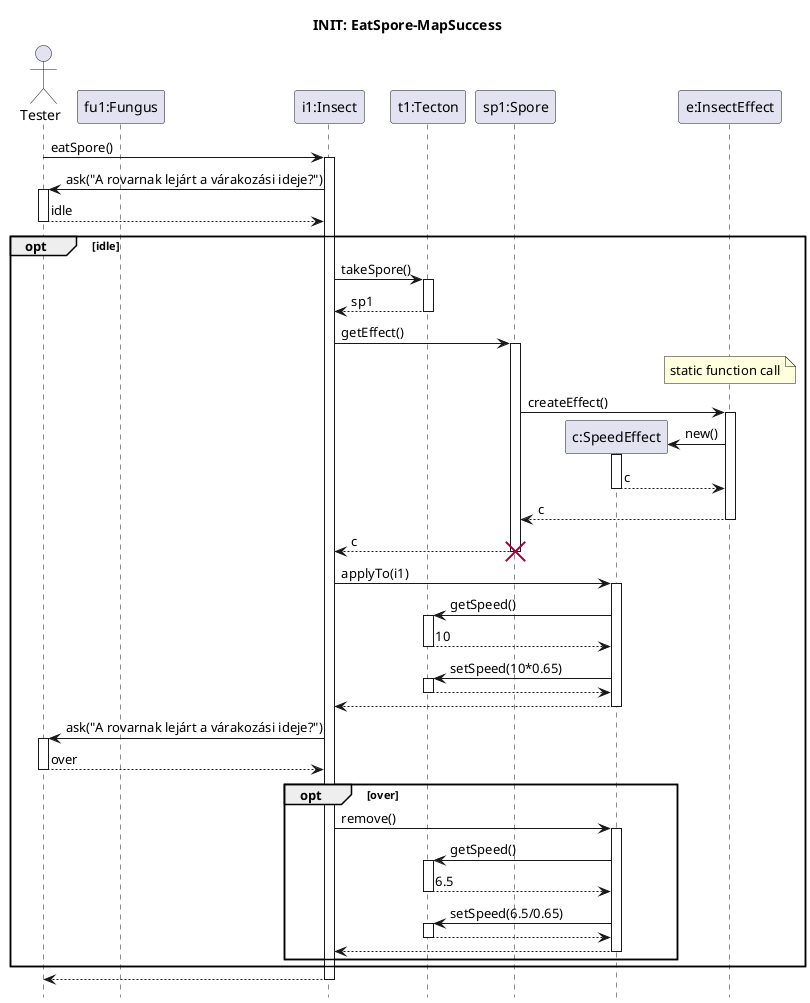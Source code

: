 @startuml Eat-spore/get-get-speedeffect
hide footbox

title INIT: EatSpore-MapSuccess

actor Tester as S

participant "fu1:Fungus" as fu1
participant "i1:Insect" as i1
participant "t1:Tecton" as t1
participant "sp1:Spore" as sp1
participant "c:SpeedEffect" as c
participant "e:InsectEffect" as e

S -> i1 : eatSpore()
activate i1

S <- i1 : ask("A rovarnak lejárt a várakozási ideje?")
activate S
return idle

opt idle
    i1 -> t1 : takeSpore()
    activate t1

    return sp1

    i1 -> sp1 : getEffect()
    note over e : static function call
    activate sp1

    sp1 -> e : createEffect()
    
    activate e
    
    create c
    e -> c : new()
    activate c

    return c

    return c
    return c
    destroy sp1

    i1 -> c : applyTo(i1)
    activate c
    c -> t1 : getSpeed()
    activate t1
    return 10

    c -> t1 : setSpeed(10*0.65)
    activate t1
    return

    return
    
    i1 -> S : ask("A rovarnak lejárt a várakozási ideje?")
    activate S
    return over

    opt over
        i1 -> c : remove()
        activate c

        c -> t1 : getSpeed()
        activate t1
        return 6.5

        c -> t1 : setSpeed(6.5/0.65)
        activate t1
        return

        return    
    end
end

return

@enduml